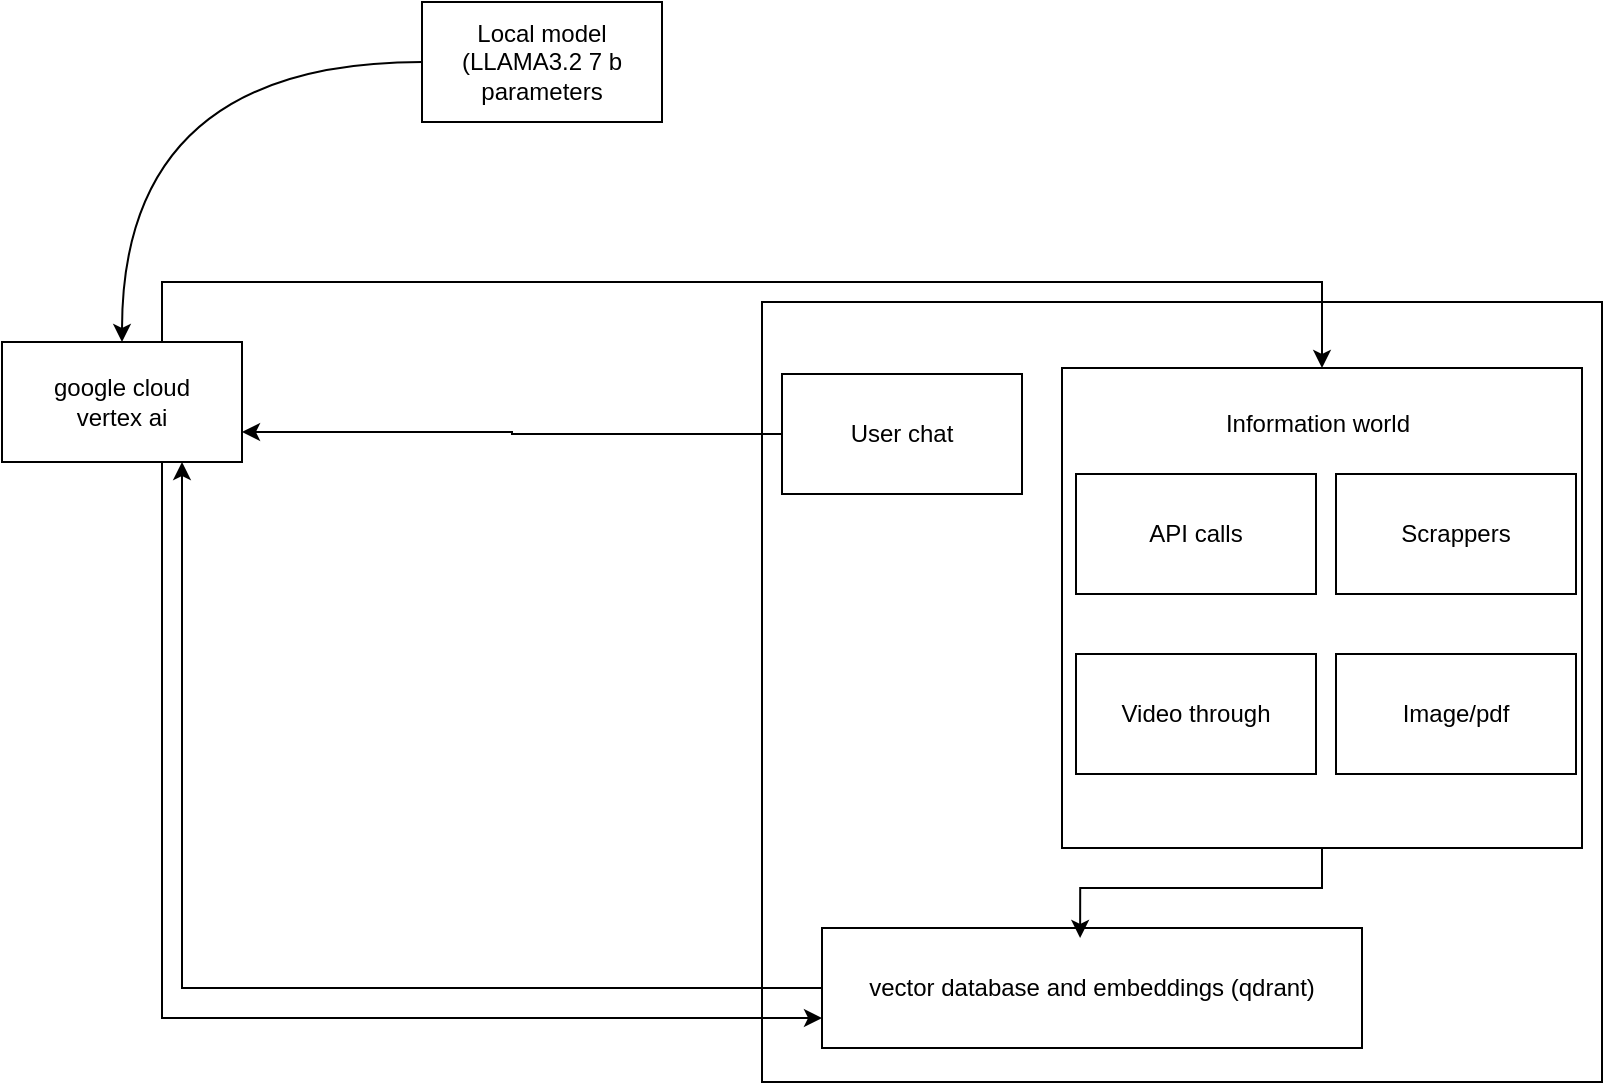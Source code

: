 <mxfile version="27.2.0">
  <diagram name="Page-1" id="ACS2Yv1MJO5UdREX3Eni">
    <mxGraphModel dx="1665" dy="838" grid="1" gridSize="10" guides="1" tooltips="1" connect="1" arrows="1" fold="1" page="1" pageScale="1" pageWidth="827" pageHeight="1169" math="0" shadow="0">
      <root>
        <mxCell id="0" />
        <mxCell id="1" parent="0" />
        <mxCell id="L8QokHAeWwetVGpcRUXU-3" value="" style="rounded=0;whiteSpace=wrap;html=1;" vertex="1" parent="1">
          <mxGeometry x="390" y="260" width="420" height="390" as="geometry" />
        </mxCell>
        <mxCell id="L8QokHAeWwetVGpcRUXU-4" style="edgeStyle=orthogonalEdgeStyle;rounded=0;orthogonalLoop=1;jettySize=auto;html=1;curved=1;" edge="1" parent="1" source="L8QokHAeWwetVGpcRUXU-1" target="L8QokHAeWwetVGpcRUXU-2">
          <mxGeometry relative="1" as="geometry" />
        </mxCell>
        <mxCell id="L8QokHAeWwetVGpcRUXU-1" value="Local model (LLAMA3.2 7 b parameters" style="rounded=0;whiteSpace=wrap;html=1;" vertex="1" parent="1">
          <mxGeometry x="220" y="110" width="120" height="60" as="geometry" />
        </mxCell>
        <mxCell id="L8QokHAeWwetVGpcRUXU-19" style="edgeStyle=elbowEdgeStyle;rounded=0;orthogonalLoop=1;jettySize=auto;html=1;entryX=0;entryY=0.75;entryDx=0;entryDy=0;" edge="1" parent="1" source="L8QokHAeWwetVGpcRUXU-2" target="L8QokHAeWwetVGpcRUXU-5">
          <mxGeometry relative="1" as="geometry">
            <Array as="points">
              <mxPoint x="90" y="420" />
            </Array>
          </mxGeometry>
        </mxCell>
        <mxCell id="L8QokHAeWwetVGpcRUXU-20" style="edgeStyle=orthogonalEdgeStyle;rounded=0;orthogonalLoop=1;jettySize=auto;html=1;entryX=0.5;entryY=0;entryDx=0;entryDy=0;" edge="1" parent="1" source="L8QokHAeWwetVGpcRUXU-2" target="L8QokHAeWwetVGpcRUXU-9">
          <mxGeometry relative="1" as="geometry">
            <Array as="points">
              <mxPoint x="90" y="250" />
              <mxPoint x="670" y="250" />
            </Array>
          </mxGeometry>
        </mxCell>
        <mxCell id="L8QokHAeWwetVGpcRUXU-2" value="google cloud&lt;div&gt;vertex ai&lt;/div&gt;" style="rounded=0;whiteSpace=wrap;html=1;" vertex="1" parent="1">
          <mxGeometry x="10" y="280" width="120" height="60" as="geometry" />
        </mxCell>
        <mxCell id="L8QokHAeWwetVGpcRUXU-6" style="edgeStyle=orthogonalEdgeStyle;rounded=0;orthogonalLoop=1;jettySize=auto;html=1;entryX=0.75;entryY=1;entryDx=0;entryDy=0;" edge="1" parent="1" source="L8QokHAeWwetVGpcRUXU-5" target="L8QokHAeWwetVGpcRUXU-2">
          <mxGeometry relative="1" as="geometry" />
        </mxCell>
        <mxCell id="L8QokHAeWwetVGpcRUXU-5" value="vector database and embeddings (qdrant)" style="rounded=0;whiteSpace=wrap;html=1;" vertex="1" parent="1">
          <mxGeometry x="420" y="573" width="270" height="60" as="geometry" />
        </mxCell>
        <mxCell id="L8QokHAeWwetVGpcRUXU-15" value="" style="group" vertex="1" connectable="0" parent="1">
          <mxGeometry x="540" y="296" width="260" height="240" as="geometry" />
        </mxCell>
        <mxCell id="L8QokHAeWwetVGpcRUXU-9" value="" style="rounded=0;whiteSpace=wrap;html=1;" vertex="1" parent="L8QokHAeWwetVGpcRUXU-15">
          <mxGeometry y="-3" width="260" height="240" as="geometry" />
        </mxCell>
        <mxCell id="L8QokHAeWwetVGpcRUXU-10" value="Information world" style="text;html=1;align=center;verticalAlign=middle;whiteSpace=wrap;rounded=0;" vertex="1" parent="L8QokHAeWwetVGpcRUXU-15">
          <mxGeometry x="78" y="10" width="100" height="30" as="geometry" />
        </mxCell>
        <mxCell id="L8QokHAeWwetVGpcRUXU-11" value="API calls" style="rounded=0;whiteSpace=wrap;html=1;" vertex="1" parent="L8QokHAeWwetVGpcRUXU-15">
          <mxGeometry x="7" y="50" width="120" height="60" as="geometry" />
        </mxCell>
        <mxCell id="L8QokHAeWwetVGpcRUXU-12" value="Scrappers" style="rounded=0;whiteSpace=wrap;html=1;" vertex="1" parent="L8QokHAeWwetVGpcRUXU-15">
          <mxGeometry x="137" y="50" width="120" height="60" as="geometry" />
        </mxCell>
        <mxCell id="L8QokHAeWwetVGpcRUXU-13" value="Video through" style="rounded=0;whiteSpace=wrap;html=1;" vertex="1" parent="L8QokHAeWwetVGpcRUXU-15">
          <mxGeometry x="7" y="140" width="120" height="60" as="geometry" />
        </mxCell>
        <mxCell id="L8QokHAeWwetVGpcRUXU-14" value="Image/pdf" style="rounded=0;whiteSpace=wrap;html=1;" vertex="1" parent="L8QokHAeWwetVGpcRUXU-15">
          <mxGeometry x="137" y="140" width="120" height="60" as="geometry" />
        </mxCell>
        <mxCell id="L8QokHAeWwetVGpcRUXU-16" style="edgeStyle=orthogonalEdgeStyle;rounded=0;orthogonalLoop=1;jettySize=auto;html=1;entryX=0.478;entryY=0.083;entryDx=0;entryDy=0;entryPerimeter=0;" edge="1" parent="1" source="L8QokHAeWwetVGpcRUXU-9" target="L8QokHAeWwetVGpcRUXU-5">
          <mxGeometry relative="1" as="geometry" />
        </mxCell>
        <mxCell id="L8QokHAeWwetVGpcRUXU-18" style="edgeStyle=orthogonalEdgeStyle;rounded=0;orthogonalLoop=1;jettySize=auto;html=1;entryX=1;entryY=0.75;entryDx=0;entryDy=0;" edge="1" parent="1" source="L8QokHAeWwetVGpcRUXU-17" target="L8QokHAeWwetVGpcRUXU-2">
          <mxGeometry relative="1" as="geometry" />
        </mxCell>
        <mxCell id="L8QokHAeWwetVGpcRUXU-17" value="User chat" style="rounded=0;whiteSpace=wrap;html=1;" vertex="1" parent="1">
          <mxGeometry x="400" y="296" width="120" height="60" as="geometry" />
        </mxCell>
      </root>
    </mxGraphModel>
  </diagram>
</mxfile>
